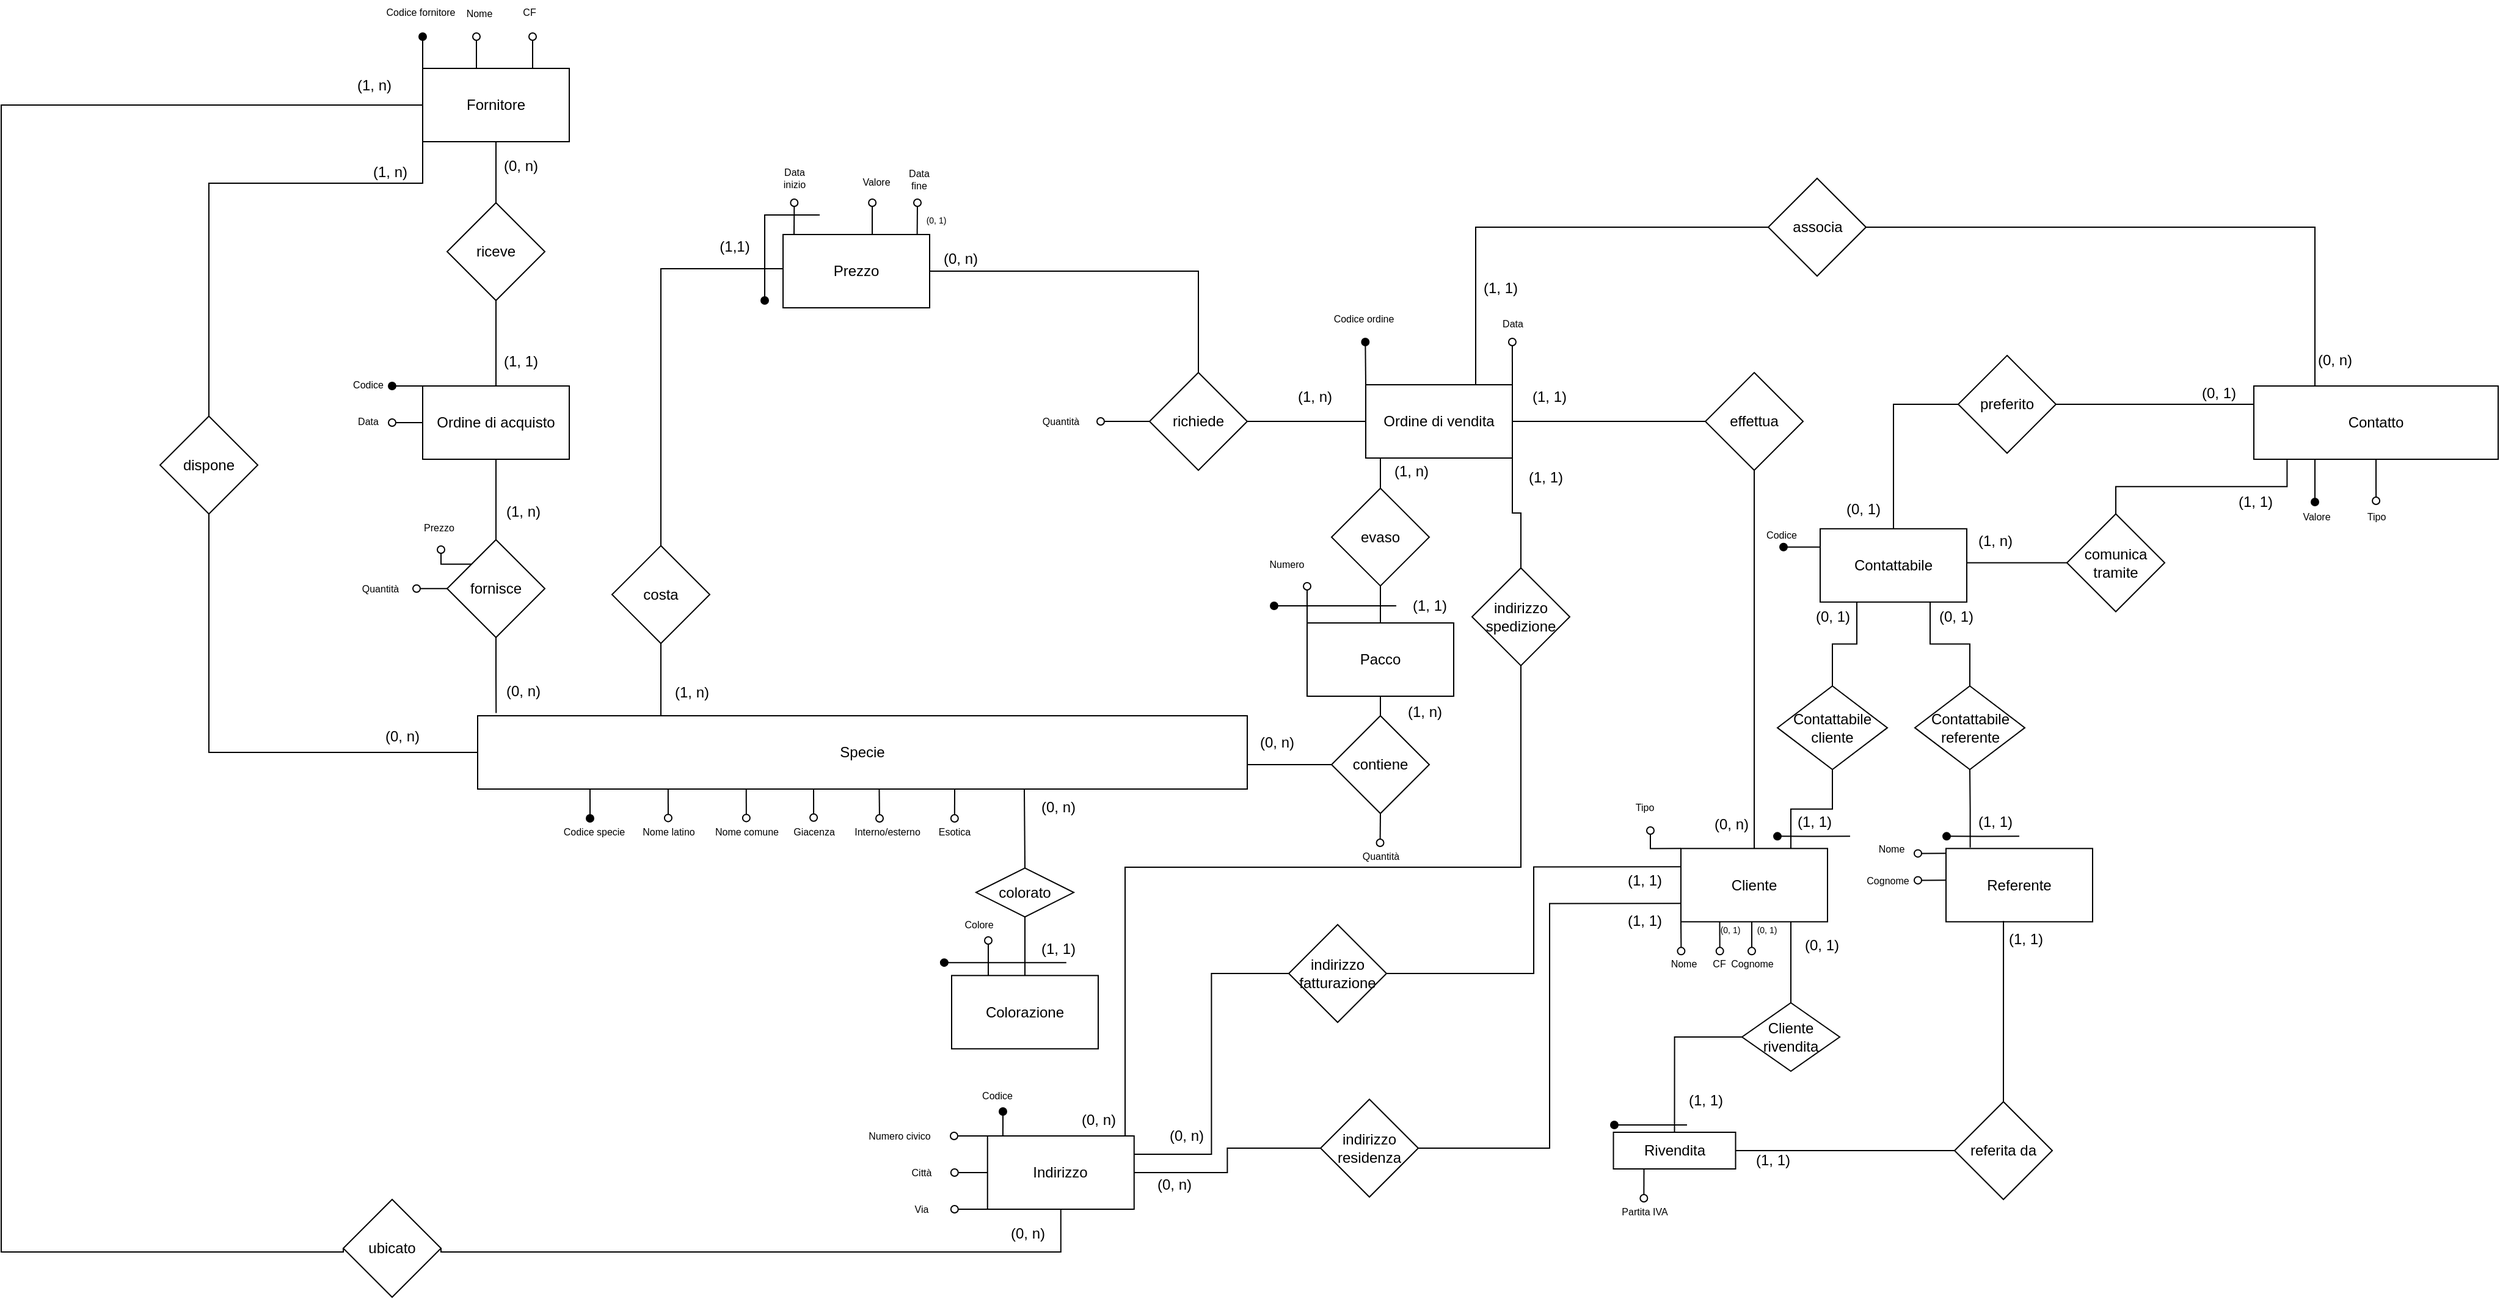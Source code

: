 <mxfile version="19.0.3" type="device"><diagram id="LAhefPWDLS7451gCzzsY" name="Pagina-1"><mxGraphModel dx="1865" dy="641" grid="1" gridSize="10" guides="1" tooltips="1" connect="1" arrows="1" fold="1" page="1" pageScale="1" pageWidth="827" pageHeight="1169" math="0" shadow="0"><root><mxCell id="0"/><mxCell id="1" parent="0"/><mxCell id="q1xazKoyYNm-U234OkCp-181" style="edgeStyle=orthogonalEdgeStyle;rounded=0;orthogonalLoop=1;jettySize=auto;html=1;exitX=0.571;exitY=0.99;exitDx=0;exitDy=0;fontSize=7;endArrow=oval;endFill=0;exitPerimeter=0;" parent="1" edge="1"><mxGeometry relative="1" as="geometry"><mxPoint x="469" y="710" as="targetPoint"/><mxPoint x="468.73" y="685.4" as="sourcePoint"/></mxGeometry></mxCell><mxCell id="q1xazKoyYNm-U234OkCp-183" style="edgeStyle=orthogonalEdgeStyle;rounded=0;orthogonalLoop=1;jettySize=auto;html=1;exitX=0.75;exitY=1;exitDx=0;exitDy=0;fontSize=7;endArrow=oval;endFill=0;" parent="1" edge="1"><mxGeometry relative="1" as="geometry"><mxPoint x="530.417" y="710.0" as="targetPoint"/><mxPoint x="530.5" y="686" as="sourcePoint"/></mxGeometry></mxCell><mxCell id="NOpnsA6SR9fhJBT1McN1-4" style="edgeStyle=orthogonalEdgeStyle;rounded=0;orthogonalLoop=1;jettySize=auto;html=1;exitX=0.75;exitY=1;exitDx=0;exitDy=0;entryX=0.5;entryY=0;entryDx=0;entryDy=0;endArrow=none;endFill=0;" parent="1" target="NOpnsA6SR9fhJBT1McN1-3" edge="1"><mxGeometry relative="1" as="geometry"><mxPoint x="587.5" y="686" as="sourcePoint"/></mxGeometry></mxCell><mxCell id="q1xazKoyYNm-U234OkCp-2" value="Specie" style="rounded=0;whiteSpace=wrap;html=1;gradientColor=none;" parent="1" vertex="1"><mxGeometry x="140" y="626" width="630" height="60" as="geometry"/></mxCell><mxCell id="q1xazKoyYNm-U234OkCp-31" style="edgeStyle=orthogonalEdgeStyle;rounded=0;orthogonalLoop=1;jettySize=auto;html=1;exitX=1;exitY=0;exitDx=0;exitDy=0;fontColor=#000000;endArrow=oval;endFill=0;" parent="1" source="q1xazKoyYNm-U234OkCp-33" edge="1"><mxGeometry relative="1" as="geometry"><mxPoint x="986.974" y="320" as="targetPoint"/></mxGeometry></mxCell><mxCell id="q1xazKoyYNm-U234OkCp-32" style="edgeStyle=orthogonalEdgeStyle;rounded=0;orthogonalLoop=1;jettySize=auto;html=1;exitX=0;exitY=0;exitDx=0;exitDy=0;fontSize=8;endArrow=oval;endFill=1;" parent="1" source="q1xazKoyYNm-U234OkCp-33" edge="1"><mxGeometry relative="1" as="geometry"><mxPoint x="866.667" y="320" as="targetPoint"/></mxGeometry></mxCell><mxCell id="HOwqi13ZU00glc8GqLRB-4" style="edgeStyle=orthogonalEdgeStyle;rounded=0;orthogonalLoop=1;jettySize=auto;html=1;exitX=1;exitY=1;exitDx=0;exitDy=0;entryX=0.5;entryY=0;entryDx=0;entryDy=0;endArrow=none;endFill=0;" parent="1" source="q1xazKoyYNm-U234OkCp-33" target="HOwqi13ZU00glc8GqLRB-3" edge="1"><mxGeometry relative="1" as="geometry"/></mxCell><mxCell id="q1xazKoyYNm-U234OkCp-33" value="Ordine di vendita" style="rounded=0;whiteSpace=wrap;html=1;" parent="1" vertex="1"><mxGeometry x="867" y="355" width="120" height="60" as="geometry"/></mxCell><mxCell id="q1xazKoyYNm-U234OkCp-38" style="edgeStyle=orthogonalEdgeStyle;rounded=0;orthogonalLoop=1;jettySize=auto;html=1;exitX=0;exitY=0;exitDx=0;exitDy=0;fontSize=8;fontColor=#000000;endArrow=oval;endFill=1;" parent="1" source="q1xazKoyYNm-U234OkCp-42" edge="1"><mxGeometry relative="1" as="geometry"><mxPoint x="95" y="70" as="targetPoint"/></mxGeometry></mxCell><mxCell id="q1xazKoyYNm-U234OkCp-39" style="edgeStyle=orthogonalEdgeStyle;rounded=0;orthogonalLoop=1;jettySize=auto;html=1;exitX=0.25;exitY=0;exitDx=0;exitDy=0;fontSize=8;fontColor=#000000;endArrow=oval;endFill=0;" parent="1" edge="1"><mxGeometry relative="1" as="geometry"><mxPoint x="139" y="70" as="targetPoint"/><mxPoint x="139" y="96" as="sourcePoint"/></mxGeometry></mxCell><mxCell id="q1xazKoyYNm-U234OkCp-40" style="edgeStyle=orthogonalEdgeStyle;rounded=0;orthogonalLoop=1;jettySize=auto;html=1;exitX=0.75;exitY=0;exitDx=0;exitDy=0;fontSize=8;fontColor=#000000;endArrow=oval;endFill=0;" parent="1" source="q1xazKoyYNm-U234OkCp-42" edge="1"><mxGeometry relative="1" as="geometry"><mxPoint x="185" y="70" as="targetPoint"/></mxGeometry></mxCell><mxCell id="NOpnsA6SR9fhJBT1McN1-24" style="edgeStyle=orthogonalEdgeStyle;rounded=0;orthogonalLoop=1;jettySize=auto;html=1;exitX=0;exitY=0.5;exitDx=0;exitDy=0;entryX=0;entryY=0.5;entryDx=0;entryDy=0;endArrow=none;endFill=0;" parent="1" source="q1xazKoyYNm-U234OkCp-42" target="NOpnsA6SR9fhJBT1McN1-10" edge="1"><mxGeometry relative="1" as="geometry"><Array as="points"><mxPoint x="-250" y="126"/><mxPoint x="-250" y="1065"/><mxPoint x="30" y="1065"/></Array></mxGeometry></mxCell><mxCell id="q1xazKoyYNm-U234OkCp-42" value="Fornitore" style="rounded=0;whiteSpace=wrap;html=1;" parent="1" vertex="1"><mxGeometry x="95" y="96" width="120" height="60" as="geometry"/></mxCell><mxCell id="q1xazKoyYNm-U234OkCp-43" style="edgeStyle=orthogonalEdgeStyle;rounded=0;orthogonalLoop=1;jettySize=auto;html=1;exitX=0.5;exitY=1;exitDx=0;exitDy=0;entryX=0.024;entryY=-0.038;entryDx=0;entryDy=0;endArrow=none;endFill=0;entryPerimeter=0;" parent="1" source="q1xazKoyYNm-U234OkCp-47" target="q1xazKoyYNm-U234OkCp-2" edge="1"><mxGeometry relative="1" as="geometry"><mxPoint x="330.51" y="626" as="targetPoint"/></mxGeometry></mxCell><mxCell id="q1xazKoyYNm-U234OkCp-44" style="edgeStyle=orthogonalEdgeStyle;rounded=0;orthogonalLoop=1;jettySize=auto;html=1;exitX=0.5;exitY=0;exitDx=0;exitDy=0;entryX=0.5;entryY=1;entryDx=0;entryDy=0;endArrow=none;endFill=0;strokeColor=#000000;" parent="1" source="q1xazKoyYNm-U234OkCp-47" target="q1xazKoyYNm-U234OkCp-88" edge="1"><mxGeometry relative="1" as="geometry"/></mxCell><mxCell id="q1xazKoyYNm-U234OkCp-45" style="edgeStyle=orthogonalEdgeStyle;rounded=0;orthogonalLoop=1;jettySize=auto;html=1;exitX=0;exitY=0.5;exitDx=0;exitDy=0;fontSize=8;fontColor=#000000;endArrow=oval;endFill=0;" parent="1" source="q1xazKoyYNm-U234OkCp-47" edge="1"><mxGeometry relative="1" as="geometry"><mxPoint x="90" y="521.903" as="targetPoint"/></mxGeometry></mxCell><mxCell id="q1xazKoyYNm-U234OkCp-46" style="edgeStyle=orthogonalEdgeStyle;rounded=0;orthogonalLoop=1;jettySize=auto;html=1;exitX=0;exitY=0;exitDx=0;exitDy=0;fontSize=8;endArrow=oval;endFill=0;" parent="1" source="q1xazKoyYNm-U234OkCp-47" edge="1"><mxGeometry relative="1" as="geometry"><mxPoint x="110" y="490" as="targetPoint"/></mxGeometry></mxCell><mxCell id="q1xazKoyYNm-U234OkCp-47" value="fornisce" style="rhombus;whiteSpace=wrap;html=1;rounded=0;" parent="1" vertex="1"><mxGeometry x="115" y="481.88" width="80" height="80" as="geometry"/></mxCell><mxCell id="q1xazKoyYNm-U234OkCp-48" style="edgeStyle=orthogonalEdgeStyle;rounded=0;orthogonalLoop=1;jettySize=auto;html=1;exitX=1;exitY=0.5;exitDx=0;exitDy=0;endArrow=none;endFill=0;" parent="1" source="q1xazKoyYNm-U234OkCp-50" target="q1xazKoyYNm-U234OkCp-33" edge="1"><mxGeometry relative="1" as="geometry"/></mxCell><mxCell id="q1xazKoyYNm-U234OkCp-49" style="edgeStyle=orthogonalEdgeStyle;rounded=0;orthogonalLoop=1;jettySize=auto;html=1;exitX=0;exitY=0.5;exitDx=0;exitDy=0;fontSize=8;fontColor=#000000;endArrow=oval;endFill=0;" parent="1" source="q1xazKoyYNm-U234OkCp-50" edge="1"><mxGeometry relative="1" as="geometry"><mxPoint x="650" y="385" as="targetPoint"/></mxGeometry></mxCell><mxCell id="q1xazKoyYNm-U234OkCp-50" value="richiede" style="rhombus;whiteSpace=wrap;html=1;rounded=0;" parent="1" vertex="1"><mxGeometry x="690" y="345" width="80" height="80" as="geometry"/></mxCell><mxCell id="q1xazKoyYNm-U234OkCp-51" style="edgeStyle=orthogonalEdgeStyle;rounded=0;orthogonalLoop=1;jettySize=auto;html=1;exitX=0;exitY=0.5;exitDx=0;exitDy=0;entryX=1;entryY=0.5;entryDx=0;entryDy=0;endArrow=none;endFill=0;" parent="1" source="in0_OJAI204ku8EVPCR9-22" target="q1xazKoyYNm-U234OkCp-33" edge="1"><mxGeometry relative="1" as="geometry"><Array as="points"><mxPoint x="1050" y="385"/><mxPoint x="1050" y="385"/></Array></mxGeometry></mxCell><mxCell id="q1xazKoyYNm-U234OkCp-59" style="edgeStyle=orthogonalEdgeStyle;rounded=0;orthogonalLoop=1;jettySize=auto;html=1;exitX=1;exitY=0.5;exitDx=0;exitDy=0;entryX=0.5;entryY=0;entryDx=0;entryDy=0;endArrow=none;endFill=0;strokeColor=#000000;" parent="1" source="q1xazKoyYNm-U234OkCp-62" target="q1xazKoyYNm-U234OkCp-50" edge="1"><mxGeometry relative="1" as="geometry"/></mxCell><mxCell id="q1xazKoyYNm-U234OkCp-60" style="edgeStyle=orthogonalEdgeStyle;rounded=0;orthogonalLoop=1;jettySize=auto;html=1;exitX=0.25;exitY=0;exitDx=0;exitDy=0;fontSize=8;fontColor=#000000;endArrow=oval;endFill=0;" parent="1" edge="1"><mxGeometry relative="1" as="geometry"><mxPoint x="463.071" y="206" as="targetPoint"/><mxPoint x="463" y="232" as="sourcePoint"/><Array as="points"><mxPoint x="463" y="216"/><mxPoint x="463" y="216"/></Array></mxGeometry></mxCell><mxCell id="q1xazKoyYNm-U234OkCp-61" style="edgeStyle=orthogonalEdgeStyle;rounded=0;orthogonalLoop=1;jettySize=auto;html=1;exitX=0.75;exitY=0;exitDx=0;exitDy=0;fontSize=8;endArrow=oval;endFill=0;" parent="1" edge="1"><mxGeometry relative="1" as="geometry"><mxPoint x="399.176" y="206" as="targetPoint"/><mxPoint x="399" y="232" as="sourcePoint"/></mxGeometry></mxCell><mxCell id="q1xazKoyYNm-U234OkCp-62" value="Prezzo" style="rounded=0;whiteSpace=wrap;html=1;shadow=0;" parent="1" vertex="1"><mxGeometry x="390" y="232" width="120" height="60" as="geometry"/></mxCell><mxCell id="q1xazKoyYNm-U234OkCp-63" style="edgeStyle=orthogonalEdgeStyle;rounded=0;orthogonalLoop=1;jettySize=auto;html=1;exitX=0;exitY=0.5;exitDx=0;exitDy=0;entryX=0.5;entryY=0;entryDx=0;entryDy=0;endArrow=none;endFill=0;" parent="1" source="q1xazKoyYNm-U234OkCp-62" target="q1xazKoyYNm-U234OkCp-81" edge="1"><mxGeometry relative="1" as="geometry"><mxPoint x="295" y="426.78" as="sourcePoint"/><Array as="points"><mxPoint x="390" y="260"/><mxPoint x="290" y="260"/></Array></mxGeometry></mxCell><mxCell id="q1xazKoyYNm-U234OkCp-65" style="edgeStyle=orthogonalEdgeStyle;rounded=0;orthogonalLoop=1;jettySize=auto;html=1;fontSize=8;endArrow=oval;endFill=0;exitX=0.915;exitY=-0.007;exitDx=0;exitDy=0;exitPerimeter=0;" parent="1" source="q1xazKoyYNm-U234OkCp-62" edge="1"><mxGeometry relative="1" as="geometry"><mxPoint x="500" y="206" as="targetPoint"/><mxPoint x="495" y="296" as="sourcePoint"/></mxGeometry></mxCell><mxCell id="q1xazKoyYNm-U234OkCp-71" value="(1, n)" style="text;html=1;align=center;verticalAlign=middle;resizable=0;points=[];autosize=1;strokeColor=none;fillColor=none;rounded=0;" parent="1" vertex="1"><mxGeometry x="805" y="355" width="40" height="20" as="geometry"/></mxCell><mxCell id="q1xazKoyYNm-U234OkCp-72" value="(0, n)" style="text;html=1;align=center;verticalAlign=middle;resizable=0;points=[];autosize=1;strokeColor=none;fillColor=none;rounded=0;" parent="1" vertex="1"><mxGeometry x="774" y="637.65" width="40" height="20" as="geometry"/></mxCell><mxCell id="q1xazKoyYNm-U234OkCp-73" value="(0, n)" style="text;html=1;align=center;verticalAlign=middle;resizable=0;points=[];autosize=1;strokeColor=none;fillColor=none;rounded=0;" parent="1" vertex="1"><mxGeometry x="515" y="242" width="40" height="20" as="geometry"/></mxCell><mxCell id="q1xazKoyYNm-U234OkCp-76" value="(1, 1)" style="text;html=1;align=center;verticalAlign=middle;resizable=0;points=[];autosize=1;strokeColor=none;fillColor=none;rounded=0;" parent="1" vertex="1"><mxGeometry x="997" y="355" width="40" height="20" as="geometry"/></mxCell><mxCell id="q1xazKoyYNm-U234OkCp-78" value="(0, n)" style="text;html=1;align=center;verticalAlign=middle;resizable=0;points=[];autosize=1;strokeColor=none;fillColor=none;rounded=0;" parent="1" vertex="1"><mxGeometry x="157" y="596" width="40" height="20" as="geometry"/></mxCell><mxCell id="q1xazKoyYNm-U234OkCp-79" value="(1, n)" style="text;html=1;align=center;verticalAlign=middle;resizable=0;points=[];autosize=1;strokeColor=none;fillColor=none;rounded=0;" parent="1" vertex="1"><mxGeometry x="157" y="448.94" width="40" height="20" as="geometry"/></mxCell><mxCell id="q1xazKoyYNm-U234OkCp-80" style="edgeStyle=orthogonalEdgeStyle;rounded=0;orthogonalLoop=1;jettySize=auto;html=1;exitX=0.5;exitY=1;exitDx=0;exitDy=0;endArrow=none;endFill=0;" parent="1" source="q1xazKoyYNm-U234OkCp-81" edge="1"><mxGeometry relative="1" as="geometry"><mxPoint x="290" y="626" as="targetPoint"/><Array as="points"><mxPoint x="290" y="626"/></Array></mxGeometry></mxCell><mxCell id="q1xazKoyYNm-U234OkCp-81" value="costa" style="rhombus;whiteSpace=wrap;html=1;rounded=0;" parent="1" vertex="1"><mxGeometry x="250" y="486.78" width="80" height="80" as="geometry"/></mxCell><mxCell id="q1xazKoyYNm-U234OkCp-82" value="(1, n)" style="text;html=1;align=center;verticalAlign=middle;resizable=0;points=[];autosize=1;strokeColor=none;fillColor=none;rounded=0;" parent="1" vertex="1"><mxGeometry x="295" y="596.78" width="40" height="20" as="geometry"/></mxCell><mxCell id="q1xazKoyYNm-U234OkCp-83" value="(1,1)" style="text;html=1;align=center;verticalAlign=middle;resizable=0;points=[];autosize=1;strokeColor=none;fillColor=none;rounded=0;" parent="1" vertex="1"><mxGeometry x="330" y="232" width="40" height="20" as="geometry"/></mxCell><mxCell id="q1xazKoyYNm-U234OkCp-84" style="edgeStyle=orthogonalEdgeStyle;rounded=0;orthogonalLoop=1;jettySize=auto;html=1;endArrow=oval;endFill=1;startArrow=none;startFill=0;" parent="1" edge="1"><mxGeometry relative="1" as="geometry"><mxPoint x="420" y="216" as="sourcePoint"/><mxPoint x="375" y="286" as="targetPoint"/><Array as="points"><mxPoint x="375" y="282"/><mxPoint x="375" y="282"/></Array></mxGeometry></mxCell><mxCell id="q1xazKoyYNm-U234OkCp-85" style="edgeStyle=orthogonalEdgeStyle;rounded=0;orthogonalLoop=1;jettySize=auto;html=1;exitX=0.5;exitY=0;exitDx=0;exitDy=0;entryX=0.5;entryY=1;entryDx=0;entryDy=0;endArrow=none;endFill=0;strokeColor=#000000;" parent="1" source="q1xazKoyYNm-U234OkCp-88" target="q1xazKoyYNm-U234OkCp-90" edge="1"><mxGeometry relative="1" as="geometry"/></mxCell><mxCell id="q1xazKoyYNm-U234OkCp-86" style="edgeStyle=orthogonalEdgeStyle;rounded=0;orthogonalLoop=1;jettySize=auto;html=1;exitX=0;exitY=0.5;exitDx=0;exitDy=0;fontSize=8;fontColor=#000000;endArrow=oval;endFill=0;" parent="1" source="q1xazKoyYNm-U234OkCp-88" edge="1"><mxGeometry relative="1" as="geometry"><mxPoint x="70" y="386.154" as="targetPoint"/></mxGeometry></mxCell><mxCell id="q1xazKoyYNm-U234OkCp-87" style="edgeStyle=orthogonalEdgeStyle;rounded=0;orthogonalLoop=1;jettySize=auto;html=1;exitX=0;exitY=0;exitDx=0;exitDy=0;fontSize=8;endArrow=oval;endFill=1;" parent="1" source="q1xazKoyYNm-U234OkCp-88" edge="1"><mxGeometry relative="1" as="geometry"><mxPoint x="70" y="355.857" as="targetPoint"/></mxGeometry></mxCell><mxCell id="q1xazKoyYNm-U234OkCp-88" value="Ordine di acquisto" style="rounded=0;whiteSpace=wrap;html=1;" parent="1" vertex="1"><mxGeometry x="95" y="356" width="120" height="60" as="geometry"/></mxCell><mxCell id="q1xazKoyYNm-U234OkCp-89" style="edgeStyle=orthogonalEdgeStyle;rounded=0;orthogonalLoop=1;jettySize=auto;html=1;exitX=0.5;exitY=0;exitDx=0;exitDy=0;entryX=0.5;entryY=1;entryDx=0;entryDy=0;endArrow=none;endFill=0;strokeColor=#000000;" parent="1" source="q1xazKoyYNm-U234OkCp-90" target="q1xazKoyYNm-U234OkCp-42" edge="1"><mxGeometry relative="1" as="geometry"/></mxCell><mxCell id="q1xazKoyYNm-U234OkCp-90" value="riceve" style="rhombus;whiteSpace=wrap;html=1;rounded=0;" parent="1" vertex="1"><mxGeometry x="115" y="206" width="80" height="80" as="geometry"/></mxCell><mxCell id="q1xazKoyYNm-U234OkCp-91" style="edgeStyle=orthogonalEdgeStyle;rounded=0;orthogonalLoop=1;jettySize=auto;html=1;exitX=0.5;exitY=1;exitDx=0;exitDy=0;entryX=0.5;entryY=0;entryDx=0;entryDy=0;endArrow=none;endFill=0;strokeColor=#000000;" parent="1" target="q1xazKoyYNm-U234OkCp-99" edge="1"><mxGeometry relative="1" as="geometry"><mxPoint x="879" y="596" as="sourcePoint"/></mxGeometry></mxCell><mxCell id="q1xazKoyYNm-U234OkCp-92" style="edgeStyle=orthogonalEdgeStyle;rounded=0;orthogonalLoop=1;jettySize=auto;html=1;exitX=0;exitY=0;exitDx=0;exitDy=0;fontSize=8;endArrow=oval;endFill=0;" parent="1" source="q1xazKoyYNm-U234OkCp-93" edge="1"><mxGeometry relative="1" as="geometry"><mxPoint x="819" y="520" as="targetPoint"/></mxGeometry></mxCell><mxCell id="q1xazKoyYNm-U234OkCp-93" value="Pacco" style="rounded=0;whiteSpace=wrap;html=1;shadow=0;" parent="1" vertex="1"><mxGeometry x="819" y="550" width="120" height="60" as="geometry"/></mxCell><mxCell id="q1xazKoyYNm-U234OkCp-94" style="edgeStyle=orthogonalEdgeStyle;rounded=0;orthogonalLoop=1;jettySize=auto;html=1;exitX=0.5;exitY=0;exitDx=0;exitDy=0;entryX=0.5;entryY=1;entryDx=0;entryDy=0;endArrow=none;endFill=0;strokeColor=#000000;" parent="1" source="q1xazKoyYNm-U234OkCp-96" edge="1"><mxGeometry relative="1" as="geometry"><mxPoint x="879" y="415" as="targetPoint"/></mxGeometry></mxCell><mxCell id="q1xazKoyYNm-U234OkCp-95" style="edgeStyle=orthogonalEdgeStyle;rounded=0;orthogonalLoop=1;jettySize=auto;html=1;exitX=0.5;exitY=1;exitDx=0;exitDy=0;entryX=0.5;entryY=0;entryDx=0;entryDy=0;endArrow=none;endFill=0;strokeColor=#000000;" parent="1" source="q1xazKoyYNm-U234OkCp-96" target="q1xazKoyYNm-U234OkCp-93" edge="1"><mxGeometry relative="1" as="geometry"/></mxCell><mxCell id="q1xazKoyYNm-U234OkCp-96" value="evaso" style="rhombus;whiteSpace=wrap;html=1;rounded=0;" parent="1" vertex="1"><mxGeometry x="839" y="439.72" width="80" height="80" as="geometry"/></mxCell><mxCell id="q1xazKoyYNm-U234OkCp-97" style="edgeStyle=orthogonalEdgeStyle;rounded=0;orthogonalLoop=1;jettySize=auto;html=1;exitX=0;exitY=0.5;exitDx=0;exitDy=0;endArrow=none;endFill=0;strokeColor=#000000;" parent="1" source="q1xazKoyYNm-U234OkCp-99" edge="1"><mxGeometry relative="1" as="geometry"><mxPoint x="770" y="666" as="targetPoint"/><Array as="points"><mxPoint x="770" y="666"/></Array></mxGeometry></mxCell><mxCell id="q1xazKoyYNm-U234OkCp-98" style="edgeStyle=orthogonalEdgeStyle;rounded=0;orthogonalLoop=1;jettySize=auto;html=1;exitX=0.5;exitY=1;exitDx=0;exitDy=0;fontSize=8;startArrow=none;startFill=0;endArrow=oval;endFill=0;" parent="1" source="q1xazKoyYNm-U234OkCp-99" edge="1"><mxGeometry relative="1" as="geometry"><mxPoint x="878.758" y="730" as="targetPoint"/></mxGeometry></mxCell><mxCell id="q1xazKoyYNm-U234OkCp-99" value="contiene" style="rhombus;whiteSpace=wrap;html=1;rounded=0;" parent="1" vertex="1"><mxGeometry x="839" y="626" width="80" height="80" as="geometry"/></mxCell><mxCell id="q1xazKoyYNm-U234OkCp-100" style="edgeStyle=orthogonalEdgeStyle;rounded=0;orthogonalLoop=1;jettySize=auto;html=1;endArrow=none;endFill=0;startArrow=oval;startFill=1;" parent="1" edge="1"><mxGeometry relative="1" as="geometry"><mxPoint x="792" y="536" as="sourcePoint"/><mxPoint x="892" y="536.02" as="targetPoint"/><Array as="points"><mxPoint x="892" y="536.02"/></Array></mxGeometry></mxCell><mxCell id="q1xazKoyYNm-U234OkCp-101" value="(0, n)" style="text;html=1;align=center;verticalAlign=middle;resizable=0;points=[];autosize=1;strokeColor=none;fillColor=none;rounded=0;" parent="1" vertex="1"><mxGeometry x="155" y="166" width="40" height="20" as="geometry"/></mxCell><mxCell id="q1xazKoyYNm-U234OkCp-102" value="(1, 1)" style="text;html=1;align=center;verticalAlign=middle;resizable=0;points=[];autosize=1;strokeColor=none;fillColor=none;rounded=0;" parent="1" vertex="1"><mxGeometry x="155" y="326" width="40" height="20" as="geometry"/></mxCell><mxCell id="q1xazKoyYNm-U234OkCp-107" value="Nome latino" style="text;html=1;align=center;verticalAlign=middle;resizable=0;points=[];autosize=1;strokeColor=none;fillColor=none;fontSize=8;rounded=0;" parent="1" vertex="1"><mxGeometry x="266" y="711" width="60" height="20" as="geometry"/></mxCell><mxCell id="q1xazKoyYNm-U234OkCp-108" value="Nome comune" style="text;html=1;align=center;verticalAlign=middle;resizable=0;points=[];autosize=1;strokeColor=none;fillColor=none;fontSize=8;rounded=0;" parent="1" vertex="1"><mxGeometry x="325" y="711" width="70" height="20" as="geometry"/></mxCell><mxCell id="q1xazKoyYNm-U234OkCp-109" value="Codice specie" style="text;html=1;align=center;verticalAlign=middle;resizable=0;points=[];autosize=1;strokeColor=none;fillColor=none;fontSize=8;rounded=0;" parent="1" vertex="1"><mxGeometry x="200" y="711" width="70" height="20" as="geometry"/></mxCell><mxCell id="q1xazKoyYNm-U234OkCp-136" style="edgeStyle=orthogonalEdgeStyle;rounded=0;orthogonalLoop=1;jettySize=auto;html=1;exitX=0.146;exitY=1.005;exitDx=0;exitDy=0;endArrow=oval;endFill=1;strokeColor=#000000;exitPerimeter=0;" parent="1" source="q1xazKoyYNm-U234OkCp-2" edge="1"><mxGeometry relative="1" as="geometry"><mxPoint x="232" y="710" as="targetPoint"/><mxPoint x="231.92" y="694.46" as="sourcePoint"/></mxGeometry></mxCell><mxCell id="q1xazKoyYNm-U234OkCp-137" style="edgeStyle=orthogonalEdgeStyle;rounded=0;orthogonalLoop=1;jettySize=auto;html=1;endArrow=oval;endFill=0;strokeColor=#000000;exitX=0.349;exitY=1.006;exitDx=0;exitDy=0;exitPerimeter=0;" parent="1" source="q1xazKoyYNm-U234OkCp-2" edge="1"><mxGeometry relative="1" as="geometry"><mxPoint x="359.92" y="709.7" as="targetPoint"/><mxPoint x="360" y="690" as="sourcePoint"/></mxGeometry></mxCell><mxCell id="q1xazKoyYNm-U234OkCp-138" style="edgeStyle=orthogonalEdgeStyle;rounded=0;orthogonalLoop=1;jettySize=auto;html=1;endArrow=oval;endFill=0;strokeColor=#000000;exitX=0.238;exitY=1.003;exitDx=0;exitDy=0;exitPerimeter=0;" parent="1" edge="1"><mxGeometry relative="1" as="geometry"><mxPoint x="295.97" y="709.7" as="targetPoint"/><mxPoint x="295.94" y="686.18" as="sourcePoint"/></mxGeometry></mxCell><mxCell id="q1xazKoyYNm-U234OkCp-140" value="Data" style="text;html=1;align=center;verticalAlign=middle;resizable=0;points=[];autosize=1;strokeColor=none;fillColor=none;fontColor=#000000;fontSize=8;rounded=0;" parent="1" vertex="1"><mxGeometry x="972" y="295" width="30" height="20" as="geometry"/></mxCell><mxCell id="q1xazKoyYNm-U234OkCp-141" value="Quantità" style="text;html=1;align=center;verticalAlign=middle;resizable=0;points=[];autosize=1;strokeColor=none;fillColor=none;fontSize=8;fontColor=#000000;rounded=0;" parent="1" vertex="1"><mxGeometry x="592" y="375" width="50" height="20" as="geometry"/></mxCell><mxCell id="q1xazKoyYNm-U234OkCp-142" value="Codice fornitore" style="text;html=1;align=center;verticalAlign=middle;resizable=0;points=[];autosize=1;strokeColor=none;fillColor=none;fontSize=8;fontColor=#000000;rounded=0;" parent="1" vertex="1"><mxGeometry x="58" y="40" width="70" height="20" as="geometry"/></mxCell><mxCell id="q1xazKoyYNm-U234OkCp-144" value="Nome" style="text;html=1;align=center;verticalAlign=middle;resizable=0;points=[];autosize=1;strokeColor=none;fillColor=none;fontSize=8;fontColor=#000000;rounded=0;" parent="1" vertex="1"><mxGeometry x="121" y="41" width="40" height="20" as="geometry"/></mxCell><mxCell id="q1xazKoyYNm-U234OkCp-145" value="CF" style="text;html=1;align=center;verticalAlign=middle;resizable=0;points=[];autosize=1;strokeColor=none;fillColor=none;fontSize=8;fontColor=#000000;rounded=0;" parent="1" vertex="1"><mxGeometry x="167" y="40" width="30" height="20" as="geometry"/></mxCell><mxCell id="q1xazKoyYNm-U234OkCp-146" value="Valore" style="text;html=1;align=center;verticalAlign=middle;resizable=0;points=[];autosize=1;strokeColor=none;fillColor=none;fontSize=8;fontColor=#000000;rounded=0;" parent="1" vertex="1"><mxGeometry x="446" y="179" width="40" height="20" as="geometry"/></mxCell><mxCell id="q1xazKoyYNm-U234OkCp-149" style="edgeStyle=orthogonalEdgeStyle;rounded=0;orthogonalLoop=1;jettySize=auto;html=1;endArrow=oval;endFill=0;strokeColor=#000000;exitX=0.349;exitY=1.006;exitDx=0;exitDy=0;exitPerimeter=0;" parent="1" edge="1"><mxGeometry relative="1" as="geometry"><mxPoint x="415.05" y="709.34" as="targetPoint"/><mxPoint x="415" y="686.0" as="sourcePoint"/></mxGeometry></mxCell><mxCell id="q1xazKoyYNm-U234OkCp-150" value="Giacenza" style="text;html=1;align=center;verticalAlign=middle;resizable=0;points=[];autosize=1;strokeColor=none;fillColor=none;fontSize=8;fontColor=#000000;rounded=0;" parent="1" vertex="1"><mxGeometry x="390" y="711" width="50" height="20" as="geometry"/></mxCell><mxCell id="q1xazKoyYNm-U234OkCp-151" value="Quantità" style="text;html=1;align=center;verticalAlign=middle;resizable=0;points=[];autosize=1;strokeColor=none;fillColor=none;fontSize=8;fontColor=#000000;rounded=0;" parent="1" vertex="1"><mxGeometry x="35" y="511.88" width="50" height="20" as="geometry"/></mxCell><mxCell id="q1xazKoyYNm-U234OkCp-152" value="Data" style="text;html=1;align=center;verticalAlign=middle;resizable=0;points=[];autosize=1;strokeColor=none;fillColor=none;fontSize=8;fontColor=#000000;rounded=0;" parent="1" vertex="1"><mxGeometry x="35" y="375" width="30" height="20" as="geometry"/></mxCell><mxCell id="q1xazKoyYNm-U234OkCp-154" value="Codice ordine" style="text;html=1;align=center;verticalAlign=middle;resizable=0;points=[];autosize=1;strokeColor=none;fillColor=none;fontSize=8;rounded=0;" parent="1" vertex="1"><mxGeometry x="830" y="291" width="70" height="20" as="geometry"/></mxCell><mxCell id="q1xazKoyYNm-U234OkCp-155" value="Codice" style="text;html=1;align=center;verticalAlign=middle;resizable=0;points=[];autosize=1;strokeColor=none;fillColor=none;fontSize=8;rounded=0;" parent="1" vertex="1"><mxGeometry x="30" y="345" width="40" height="20" as="geometry"/></mxCell><mxCell id="q1xazKoyYNm-U234OkCp-157" value="Numero" style="text;html=1;align=center;verticalAlign=middle;resizable=0;points=[];autosize=1;strokeColor=none;fillColor=none;fontSize=8;rounded=0;" parent="1" vertex="1"><mxGeometry x="782" y="491.88" width="40" height="20" as="geometry"/></mxCell><mxCell id="q1xazKoyYNm-U234OkCp-158" value="Data&lt;br&gt;fine" style="text;html=1;align=center;verticalAlign=middle;resizable=0;points=[];autosize=1;strokeColor=none;fillColor=none;fontSize=8;rounded=0;" parent="1" vertex="1"><mxGeometry x="486" y="172" width="30" height="30" as="geometry"/></mxCell><mxCell id="q1xazKoyYNm-U234OkCp-159" value="Data&lt;br&gt;inizio" style="text;html=1;align=center;verticalAlign=middle;resizable=0;points=[];autosize=1;strokeColor=none;fillColor=none;fontSize=8;rounded=0;" parent="1" vertex="1"><mxGeometry x="384" y="171" width="30" height="30" as="geometry"/></mxCell><mxCell id="q1xazKoyYNm-U234OkCp-169" value="Quantità" style="text;html=1;align=center;verticalAlign=middle;resizable=0;points=[];autosize=1;strokeColor=none;fillColor=none;fontSize=8;rounded=0;" parent="1" vertex="1"><mxGeometry x="854" y="731" width="50" height="20" as="geometry"/></mxCell><mxCell id="q1xazKoyYNm-U234OkCp-170" value="(1, n)" style="text;html=1;align=center;verticalAlign=middle;resizable=0;points=[];autosize=1;strokeColor=none;fillColor=none;rounded=0;" parent="1" vertex="1"><mxGeometry x="895" y="612.65" width="40" height="20" as="geometry"/></mxCell><mxCell id="q1xazKoyYNm-U234OkCp-171" value="(1, 1)" style="text;html=1;align=center;verticalAlign=middle;resizable=0;points=[];autosize=1;strokeColor=none;fillColor=none;rounded=0;" parent="1" vertex="1"><mxGeometry x="899" y="526" width="40" height="20" as="geometry"/></mxCell><mxCell id="q1xazKoyYNm-U234OkCp-172" value="(1, n)" style="text;html=1;align=center;verticalAlign=middle;resizable=0;points=[];autosize=1;strokeColor=none;fillColor=none;rounded=0;" parent="1" vertex="1"><mxGeometry x="884" y="416" width="40" height="20" as="geometry"/></mxCell><mxCell id="q1xazKoyYNm-U234OkCp-178" value="Prezzo" style="text;html=1;align=center;verticalAlign=middle;resizable=0;points=[];autosize=1;strokeColor=none;fillColor=none;fontSize=8;" parent="1" vertex="1"><mxGeometry x="88" y="461.88" width="40" height="20" as="geometry"/></mxCell><mxCell id="q1xazKoyYNm-U234OkCp-180" value="(0, 1)" style="text;html=1;align=center;verticalAlign=middle;resizable=0;points=[];autosize=1;strokeColor=none;fillColor=none;rounded=0;fontSize=7;" parent="1" vertex="1"><mxGeometry x="500" y="216" width="30" height="10" as="geometry"/></mxCell><mxCell id="q1xazKoyYNm-U234OkCp-182" value="Interno/esterno" style="text;html=1;align=center;verticalAlign=middle;resizable=0;points=[];autosize=1;strokeColor=none;fillColor=none;fontSize=8;fontColor=#000000;rounded=0;" parent="1" vertex="1"><mxGeometry x="440" y="711" width="70" height="20" as="geometry"/></mxCell><mxCell id="q1xazKoyYNm-U234OkCp-184" value="Esotica" style="text;html=1;align=center;verticalAlign=middle;resizable=0;points=[];autosize=1;strokeColor=none;fillColor=none;fontSize=8;fontColor=#000000;rounded=0;" parent="1" vertex="1"><mxGeometry x="510" y="711" width="40" height="20" as="geometry"/></mxCell><mxCell id="in0_OJAI204ku8EVPCR9-1" style="edgeStyle=orthogonalEdgeStyle;rounded=0;orthogonalLoop=1;jettySize=auto;html=1;exitX=0.5;exitY=0;exitDx=0;exitDy=0;entryX=0.5;entryY=1;entryDx=0;entryDy=0;endArrow=none;endFill=0;" parent="1" source="in0_OJAI204ku8EVPCR9-7" target="in0_OJAI204ku8EVPCR9-22" edge="1"><mxGeometry relative="1" as="geometry"/></mxCell><mxCell id="in0_OJAI204ku8EVPCR9-2" style="edgeStyle=orthogonalEdgeStyle;rounded=0;orthogonalLoop=1;jettySize=auto;html=1;entryX=0;entryY=0.5;entryDx=0;entryDy=0;endArrow=none;endFill=0;exitX=0.5;exitY=0;exitDx=0;exitDy=0;" parent="1" source="in0_OJAI204ku8EVPCR9-60" target="in0_OJAI204ku8EVPCR9-26" edge="1"><mxGeometry relative="1" as="geometry"><mxPoint x="1249" y="431.02" as="sourcePoint"/><Array as="points"><mxPoint x="1299" y="371.02"/></Array></mxGeometry></mxCell><mxCell id="in0_OJAI204ku8EVPCR9-5" style="edgeStyle=orthogonalEdgeStyle;rounded=0;orthogonalLoop=1;jettySize=auto;html=1;exitX=0;exitY=1;exitDx=0;exitDy=0;endArrow=oval;endFill=0;strokeColor=#000000;" parent="1" source="in0_OJAI204ku8EVPCR9-7" edge="1"><mxGeometry relative="1" as="geometry"><mxPoint x="1125.2" y="818.67" as="targetPoint"/></mxGeometry></mxCell><mxCell id="in0_OJAI204ku8EVPCR9-79" style="edgeStyle=orthogonalEdgeStyle;rounded=0;orthogonalLoop=1;jettySize=auto;html=1;exitX=0.75;exitY=0;exitDx=0;exitDy=0;entryX=0.5;entryY=1;entryDx=0;entryDy=0;fontSize=7;endArrow=none;endFill=0;" parent="1" source="in0_OJAI204ku8EVPCR9-7" target="in0_OJAI204ku8EVPCR9-77" edge="1"><mxGeometry relative="1" as="geometry"/></mxCell><mxCell id="D8KGpnxIN7vyYAsVerqh-5" style="edgeStyle=orthogonalEdgeStyle;rounded=0;orthogonalLoop=1;jettySize=auto;html=1;exitX=0;exitY=0;exitDx=0;exitDy=0;endArrow=oval;endFill=0;" parent="1" source="in0_OJAI204ku8EVPCR9-7" edge="1"><mxGeometry relative="1" as="geometry"><mxPoint x="1100" y="720" as="targetPoint"/><Array as="points"><mxPoint x="1100" y="735"/></Array></mxGeometry></mxCell><mxCell id="in0_OJAI204ku8EVPCR9-7" value="Cliente" style="rounded=0;whiteSpace=wrap;html=1;" parent="1" vertex="1"><mxGeometry x="1125" y="734.67" width="120" height="60" as="geometry"/></mxCell><mxCell id="in0_OJAI204ku8EVPCR9-12" style="edgeStyle=orthogonalEdgeStyle;rounded=0;orthogonalLoop=1;jettySize=auto;html=1;exitX=1;exitY=0.5;exitDx=0;exitDy=0;entryX=0;entryY=0.5;entryDx=0;entryDy=0;endArrow=none;endFill=0;strokeColor=#000000;" parent="1" source="in0_OJAI204ku8EVPCR9-14" target="in0_OJAI204ku8EVPCR9-49" edge="1"><mxGeometry relative="1" as="geometry"><Array as="points"/></mxGeometry></mxCell><mxCell id="in0_OJAI204ku8EVPCR9-13" style="edgeStyle=orthogonalEdgeStyle;rounded=0;orthogonalLoop=1;jettySize=auto;html=1;exitX=0.25;exitY=1;exitDx=0;exitDy=0;endArrow=oval;endFill=0;strokeColor=#000000;" parent="1" source="in0_OJAI204ku8EVPCR9-14" edge="1"><mxGeometry relative="1" as="geometry"><mxPoint x="1094.673" y="1021.0" as="targetPoint"/></mxGeometry></mxCell><mxCell id="in0_OJAI204ku8EVPCR9-70" style="edgeStyle=orthogonalEdgeStyle;rounded=0;orthogonalLoop=1;jettySize=auto;html=1;exitX=0.5;exitY=0;exitDx=0;exitDy=0;entryX=0;entryY=0.5;entryDx=0;entryDy=0;endArrow=none;endFill=0;" parent="1" source="in0_OJAI204ku8EVPCR9-14" target="in0_OJAI204ku8EVPCR9-69" edge="1"><mxGeometry relative="1" as="geometry"/></mxCell><mxCell id="in0_OJAI204ku8EVPCR9-14" value="Rivendita" style="rounded=0;whiteSpace=wrap;html=1;" parent="1" vertex="1"><mxGeometry x="1069.75" y="967.0" width="100" height="30" as="geometry"/></mxCell><mxCell id="in0_OJAI204ku8EVPCR9-15" style="edgeStyle=orthogonalEdgeStyle;rounded=0;orthogonalLoop=1;jettySize=auto;html=1;exitX=0.25;exitY=1;exitDx=0;exitDy=0;endArrow=oval;endFill=0;strokeColor=#000000;" parent="1" edge="1"><mxGeometry relative="1" as="geometry"><mxPoint x="1156.846" y="818.67" as="targetPoint"/><mxPoint x="1156.75" y="794.67" as="sourcePoint"/></mxGeometry></mxCell><mxCell id="in0_OJAI204ku8EVPCR9-16" style="edgeStyle=orthogonalEdgeStyle;rounded=0;orthogonalLoop=1;jettySize=auto;html=1;exitX=0.5;exitY=1;exitDx=0;exitDy=0;endArrow=oval;endFill=0;strokeColor=#000000;" parent="1" edge="1"><mxGeometry relative="1" as="geometry"><mxPoint x="1182.994" y="818.67" as="targetPoint"/><mxPoint x="1183" y="794.67" as="sourcePoint"/></mxGeometry></mxCell><mxCell id="in0_OJAI204ku8EVPCR9-18" style="edgeStyle=orthogonalEdgeStyle;rounded=0;orthogonalLoop=1;jettySize=auto;html=1;exitX=0.136;exitY=1.011;exitDx=0;exitDy=0;endArrow=none;endFill=0;entryX=0.5;entryY=0;entryDx=0;entryDy=0;exitPerimeter=0;" parent="1" source="in0_OJAI204ku8EVPCR9-21" target="in0_OJAI204ku8EVPCR9-24" edge="1"><mxGeometry relative="1" as="geometry"><mxPoint x="1579" y="487.8" as="targetPoint"/></mxGeometry></mxCell><mxCell id="in0_OJAI204ku8EVPCR9-20" style="edgeStyle=orthogonalEdgeStyle;rounded=0;orthogonalLoop=1;jettySize=auto;html=1;exitX=0.25;exitY=1;exitDx=0;exitDy=0;endArrow=oval;endFill=1;" parent="1" source="in0_OJAI204ku8EVPCR9-21" edge="1"><mxGeometry relative="1" as="geometry"><mxPoint x="1644" y="451.02" as="targetPoint"/></mxGeometry></mxCell><mxCell id="in0_OJAI204ku8EVPCR9-90" style="edgeStyle=orthogonalEdgeStyle;rounded=0;orthogonalLoop=1;jettySize=auto;html=1;exitX=0.5;exitY=1;exitDx=0;exitDy=0;fontSize=7;endArrow=oval;endFill=0;" parent="1" source="in0_OJAI204ku8EVPCR9-21" edge="1"><mxGeometry relative="1" as="geometry"><mxPoint x="1694.03" y="450.0" as="targetPoint"/></mxGeometry></mxCell><mxCell id="D8KGpnxIN7vyYAsVerqh-2" style="edgeStyle=orthogonalEdgeStyle;rounded=0;orthogonalLoop=1;jettySize=auto;html=1;exitX=0.25;exitY=0;exitDx=0;exitDy=0;entryX=1;entryY=0.5;entryDx=0;entryDy=0;endArrow=none;endFill=0;" parent="1" source="in0_OJAI204ku8EVPCR9-21" target="D8KGpnxIN7vyYAsVerqh-1" edge="1"><mxGeometry relative="1" as="geometry"/></mxCell><mxCell id="in0_OJAI204ku8EVPCR9-21" value="Contatto" style="rounded=0;whiteSpace=wrap;html=1;" parent="1" vertex="1"><mxGeometry x="1594" y="356.02" width="200" height="60" as="geometry"/></mxCell><mxCell id="in0_OJAI204ku8EVPCR9-22" value="effettua" style="rhombus;whiteSpace=wrap;html=1;rounded=0;" parent="1" vertex="1"><mxGeometry x="1145" y="345.02" width="80" height="80" as="geometry"/></mxCell><mxCell id="in0_OJAI204ku8EVPCR9-23" style="edgeStyle=orthogonalEdgeStyle;rounded=0;orthogonalLoop=1;jettySize=auto;html=1;exitX=0;exitY=0.5;exitDx=0;exitDy=0;entryX=1;entryY=0.5;entryDx=0;entryDy=0;fillColor=#000000;endArrow=none;endFill=0;" parent="1" source="in0_OJAI204ku8EVPCR9-24" target="in0_OJAI204ku8EVPCR9-60" edge="1"><mxGeometry relative="1" as="geometry"><Array as="points"><mxPoint x="1339" y="501.02"/></Array></mxGeometry></mxCell><mxCell id="in0_OJAI204ku8EVPCR9-24" value="comunica tramite" style="rhombus;whiteSpace=wrap;html=1;rounded=0;" parent="1" vertex="1"><mxGeometry x="1441" y="460.74" width="80" height="80" as="geometry"/></mxCell><mxCell id="in0_OJAI204ku8EVPCR9-25" style="edgeStyle=orthogonalEdgeStyle;rounded=0;orthogonalLoop=1;jettySize=auto;html=1;exitX=1;exitY=0.5;exitDx=0;exitDy=0;entryX=0;entryY=0.5;entryDx=0;entryDy=0;endArrow=none;endFill=0;" parent="1" source="in0_OJAI204ku8EVPCR9-26" target="in0_OJAI204ku8EVPCR9-21" edge="1"><mxGeometry relative="1" as="geometry"><Array as="points"><mxPoint x="1432" y="371.02"/><mxPoint x="1594" y="371.02"/></Array></mxGeometry></mxCell><mxCell id="in0_OJAI204ku8EVPCR9-26" value="preferito" style="rhombus;whiteSpace=wrap;html=1;rounded=0;" parent="1" vertex="1"><mxGeometry x="1352" y="331.02" width="80" height="80" as="geometry"/></mxCell><mxCell id="in0_OJAI204ku8EVPCR9-27" value="(0, 1)" style="text;html=1;align=center;verticalAlign=middle;resizable=0;points=[];autosize=1;strokeColor=none;fillColor=none;rounded=0;" parent="1" vertex="1"><mxGeometry x="1254" y="447.02" width="40" height="20" as="geometry"/></mxCell><mxCell id="in0_OJAI204ku8EVPCR9-28" value="(0, 1)" style="text;html=1;align=center;verticalAlign=middle;resizable=0;points=[];autosize=1;strokeColor=none;fillColor=none;rounded=0;" parent="1" vertex="1"><mxGeometry x="1545" y="352.02" width="40" height="20" as="geometry"/></mxCell><mxCell id="in0_OJAI204ku8EVPCR9-29" value="(1, 1)" style="text;html=1;align=center;verticalAlign=middle;resizable=0;points=[];autosize=1;strokeColor=none;fillColor=none;rounded=0;" parent="1" vertex="1"><mxGeometry x="1575" y="440.74" width="40" height="20" as="geometry"/></mxCell><mxCell id="in0_OJAI204ku8EVPCR9-30" value="(1, n)" style="text;html=1;align=center;verticalAlign=middle;resizable=0;points=[];autosize=1;strokeColor=none;fillColor=none;rounded=0;" parent="1" vertex="1"><mxGeometry x="1362" y="472.9" width="40" height="20" as="geometry"/></mxCell><mxCell id="in0_OJAI204ku8EVPCR9-32" value="(0, n)" style="text;html=1;align=center;verticalAlign=middle;resizable=0;points=[];autosize=1;strokeColor=none;fillColor=none;rounded=0;" parent="1" vertex="1"><mxGeometry x="1146" y="704.67" width="40" height="20" as="geometry"/></mxCell><mxCell id="in0_OJAI204ku8EVPCR9-42" value="CF" style="text;html=1;align=center;verticalAlign=middle;resizable=0;points=[];autosize=1;strokeColor=none;fillColor=none;fontSize=8;rounded=0;" parent="1" vertex="1"><mxGeometry x="1140.5" y="819.37" width="30" height="20" as="geometry"/></mxCell><mxCell id="in0_OJAI204ku8EVPCR9-44" style="edgeStyle=orthogonalEdgeStyle;rounded=0;orthogonalLoop=1;jettySize=auto;html=1;exitX=0;exitY=0;exitDx=0;exitDy=0;fontSize=8;fontColor=#000000;endArrow=oval;endFill=0;" parent="1" edge="1"><mxGeometry relative="1" as="geometry"><mxPoint x="1319" y="739.02" as="targetPoint"/><mxPoint x="1342" y="738.67" as="sourcePoint"/></mxGeometry></mxCell><mxCell id="in0_OJAI204ku8EVPCR9-45" style="edgeStyle=orthogonalEdgeStyle;rounded=0;orthogonalLoop=1;jettySize=auto;html=1;exitX=0;exitY=0.5;exitDx=0;exitDy=0;fontSize=8;fontColor=#000000;endArrow=oval;endFill=0;" parent="1" edge="1"><mxGeometry relative="1" as="geometry"><mxPoint x="1319" y="761.02" as="targetPoint"/><mxPoint x="1342" y="760.67" as="sourcePoint"/></mxGeometry></mxCell><mxCell id="in0_OJAI204ku8EVPCR9-81" style="edgeStyle=orthogonalEdgeStyle;rounded=0;orthogonalLoop=1;jettySize=auto;html=1;exitX=0.165;exitY=-0.013;exitDx=0;exitDy=0;entryX=0.5;entryY=1;entryDx=0;entryDy=0;fontSize=7;endArrow=none;endFill=0;exitPerimeter=0;" parent="1" source="in0_OJAI204ku8EVPCR9-47" target="in0_OJAI204ku8EVPCR9-78" edge="1"><mxGeometry relative="1" as="geometry"/></mxCell><mxCell id="in0_OJAI204ku8EVPCR9-47" value="Referente" style="rounded=0;whiteSpace=wrap;html=1;" parent="1" vertex="1"><mxGeometry x="1342" y="734.67" width="120" height="60" as="geometry"/></mxCell><mxCell id="in0_OJAI204ku8EVPCR9-48" style="edgeStyle=orthogonalEdgeStyle;rounded=0;orthogonalLoop=1;jettySize=auto;html=1;exitX=0.5;exitY=0;exitDx=0;exitDy=0;entryX=0.392;entryY=0.989;entryDx=0;entryDy=0;endArrow=none;endFill=0;strokeColor=#000000;entryPerimeter=0;" parent="1" source="in0_OJAI204ku8EVPCR9-49" target="in0_OJAI204ku8EVPCR9-47" edge="1"><mxGeometry relative="1" as="geometry"><Array as="points"><mxPoint x="1389" y="920"/></Array></mxGeometry></mxCell><mxCell id="in0_OJAI204ku8EVPCR9-49" value="referita da" style="rhombus;whiteSpace=wrap;html=1;rounded=0;" parent="1" vertex="1"><mxGeometry x="1349" y="942" width="80" height="80" as="geometry"/></mxCell><mxCell id="in0_OJAI204ku8EVPCR9-50" value="Nome" style="text;html=1;align=center;verticalAlign=middle;resizable=0;points=[];autosize=1;strokeColor=none;fillColor=none;fontSize=8;rounded=0;" parent="1" vertex="1"><mxGeometry x="1107" y="818.67" width="40" height="20" as="geometry"/></mxCell><mxCell id="in0_OJAI204ku8EVPCR9-51" value="Cognome" style="text;html=1;align=center;verticalAlign=middle;resizable=0;points=[];autosize=1;strokeColor=none;fillColor=none;fontSize=8;rounded=0;" parent="1" vertex="1"><mxGeometry x="1158" y="819.37" width="50" height="20" as="geometry"/></mxCell><mxCell id="in0_OJAI204ku8EVPCR9-52" value="(1, 1)" style="text;html=1;align=center;verticalAlign=middle;resizable=0;points=[];autosize=1;strokeColor=none;fillColor=none;fontSize=12;rounded=0;" parent="1" vertex="1"><mxGeometry x="1180" y="980" width="40" height="20" as="geometry"/></mxCell><mxCell id="in0_OJAI204ku8EVPCR9-53" value="(1, 1)" style="text;html=1;align=center;verticalAlign=middle;resizable=0;points=[];autosize=1;strokeColor=none;fillColor=none;fontSize=12;rounded=0;" parent="1" vertex="1"><mxGeometry x="1387" y="798.67" width="40" height="20" as="geometry"/></mxCell><mxCell id="in0_OJAI204ku8EVPCR9-54" value="Partita IVA" style="text;html=1;align=center;verticalAlign=middle;resizable=0;points=[];autosize=1;strokeColor=none;fillColor=none;fontSize=8;rounded=0;" parent="1" vertex="1"><mxGeometry x="1069.75" y="1022.0" width="50" height="20" as="geometry"/></mxCell><mxCell id="in0_OJAI204ku8EVPCR9-55" value="Nome" style="text;html=1;align=center;verticalAlign=middle;resizable=0;points=[];autosize=1;strokeColor=none;fillColor=none;fontSize=8;fontColor=#000000;rounded=0;" parent="1" vertex="1"><mxGeometry x="1276.5" y="724.67" width="40" height="20" as="geometry"/></mxCell><mxCell id="in0_OJAI204ku8EVPCR9-56" value="Cognome" style="text;html=1;align=center;verticalAlign=middle;resizable=0;points=[];autosize=1;strokeColor=none;fillColor=none;fontSize=8;fontColor=#000000;rounded=0;" parent="1" vertex="1"><mxGeometry x="1269" y="750.67" width="50" height="20" as="geometry"/></mxCell><mxCell id="in0_OJAI204ku8EVPCR9-59" style="edgeStyle=orthogonalEdgeStyle;rounded=0;orthogonalLoop=1;jettySize=auto;html=1;exitX=0;exitY=0.25;exitDx=0;exitDy=0;fontColor=#FF0F0F;endArrow=oval;endFill=1;" parent="1" source="in0_OJAI204ku8EVPCR9-60" edge="1"><mxGeometry relative="1" as="geometry"><mxPoint x="1209" y="488.02" as="targetPoint"/></mxGeometry></mxCell><mxCell id="in0_OJAI204ku8EVPCR9-60" value="Contattabile" style="rounded=0;whiteSpace=wrap;html=1;" parent="1" vertex="1"><mxGeometry x="1239" y="472.9" width="120" height="60" as="geometry"/></mxCell><mxCell id="in0_OJAI204ku8EVPCR9-65" value="(0, n)" style="text;html=1;align=center;verticalAlign=middle;resizable=0;points=[];autosize=1;strokeColor=none;fillColor=none;rounded=0;" parent="1" vertex="1"><mxGeometry x="1640" y="325" width="40" height="20" as="geometry"/></mxCell><mxCell id="in0_OJAI204ku8EVPCR9-66" value="Valore" style="text;html=1;align=center;verticalAlign=middle;resizable=0;points=[];autosize=1;strokeColor=none;fillColor=none;fontSize=8;rounded=0;" parent="1" vertex="1"><mxGeometry x="1625" y="452.9" width="40" height="20" as="geometry"/></mxCell><mxCell id="in0_OJAI204ku8EVPCR9-68" value="Codice" style="text;html=1;align=center;verticalAlign=middle;resizable=0;points=[];autosize=1;strokeColor=none;fillColor=none;fontColor=#000000;fontSize=8;" parent="1" vertex="1"><mxGeometry x="1186.5" y="467.8" width="40" height="20" as="geometry"/></mxCell><mxCell id="in0_OJAI204ku8EVPCR9-71" style="edgeStyle=orthogonalEdgeStyle;rounded=0;orthogonalLoop=1;jettySize=auto;html=1;exitX=0.5;exitY=0;exitDx=0;exitDy=0;entryX=0.75;entryY=1;entryDx=0;entryDy=0;endArrow=none;endFill=0;" parent="1" source="in0_OJAI204ku8EVPCR9-69" target="in0_OJAI204ku8EVPCR9-7" edge="1"><mxGeometry relative="1" as="geometry"/></mxCell><mxCell id="in0_OJAI204ku8EVPCR9-69" value="Cliente rivendita" style="rhombus;whiteSpace=wrap;html=1;rounded=0;" parent="1" vertex="1"><mxGeometry x="1175" y="861" width="80" height="56" as="geometry"/></mxCell><mxCell id="in0_OJAI204ku8EVPCR9-72" value="(0, 1)" style="text;html=1;align=center;verticalAlign=middle;resizable=0;points=[];autosize=1;strokeColor=none;fillColor=none;fontSize=7;rounded=0;" parent="1" vertex="1"><mxGeometry x="1150" y="797" width="30" height="10" as="geometry"/></mxCell><mxCell id="in0_OJAI204ku8EVPCR9-73" value="(0, 1)" style="text;html=1;align=center;verticalAlign=middle;resizable=0;points=[];autosize=1;strokeColor=none;fillColor=none;fontSize=7;rounded=0;" parent="1" vertex="1"><mxGeometry x="1180" y="797" width="30" height="10" as="geometry"/></mxCell><mxCell id="in0_OJAI204ku8EVPCR9-74" value="(1, 1)" style="text;html=1;align=center;verticalAlign=middle;resizable=0;points=[];autosize=1;strokeColor=none;fillColor=none;fontSize=12;rounded=0;" parent="1" vertex="1"><mxGeometry x="1125" y="931" width="40" height="20" as="geometry"/></mxCell><mxCell id="in0_OJAI204ku8EVPCR9-75" value="(0, 1)" style="text;html=1;align=center;verticalAlign=middle;resizable=0;points=[];autosize=1;strokeColor=none;fillColor=none;fontSize=12;rounded=0;" parent="1" vertex="1"><mxGeometry x="1220" y="803.65" width="40" height="20" as="geometry"/></mxCell><mxCell id="in0_OJAI204ku8EVPCR9-76" style="edgeStyle=orthogonalEdgeStyle;rounded=0;orthogonalLoop=1;jettySize=auto;html=1;endArrow=none;endFill=0;startArrow=oval;startFill=1;" parent="1" edge="1"><mxGeometry relative="1" as="geometry"><mxPoint x="1070.5" y="961" as="sourcePoint"/><mxPoint x="1130" y="961" as="targetPoint"/><Array as="points"><mxPoint x="1100" y="961"/><mxPoint x="1100" y="961"/></Array></mxGeometry></mxCell><mxCell id="in0_OJAI204ku8EVPCR9-80" style="edgeStyle=orthogonalEdgeStyle;rounded=0;orthogonalLoop=1;jettySize=auto;html=1;exitX=0.5;exitY=0;exitDx=0;exitDy=0;entryX=0.25;entryY=1;entryDx=0;entryDy=0;fontSize=7;endArrow=none;endFill=0;" parent="1" source="in0_OJAI204ku8EVPCR9-77" target="in0_OJAI204ku8EVPCR9-60" edge="1"><mxGeometry relative="1" as="geometry"/></mxCell><mxCell id="in0_OJAI204ku8EVPCR9-77" value="Contattabile cliente" style="rhombus;whiteSpace=wrap;html=1;rounded=0;" parent="1" vertex="1"><mxGeometry x="1204" y="601.65" width="90" height="68.35" as="geometry"/></mxCell><mxCell id="in0_OJAI204ku8EVPCR9-82" style="edgeStyle=orthogonalEdgeStyle;rounded=0;orthogonalLoop=1;jettySize=auto;html=1;exitX=0.5;exitY=0;exitDx=0;exitDy=0;entryX=0.75;entryY=1;entryDx=0;entryDy=0;fontSize=7;endArrow=none;endFill=0;" parent="1" source="in0_OJAI204ku8EVPCR9-78" target="in0_OJAI204ku8EVPCR9-60" edge="1"><mxGeometry relative="1" as="geometry"/></mxCell><mxCell id="in0_OJAI204ku8EVPCR9-78" value="Contattabile referente" style="rhombus;whiteSpace=wrap;html=1;rounded=0;" parent="1" vertex="1"><mxGeometry x="1316.5" y="601.65" width="90" height="68.35" as="geometry"/></mxCell><mxCell id="in0_OJAI204ku8EVPCR9-83" style="edgeStyle=orthogonalEdgeStyle;rounded=0;orthogonalLoop=1;jettySize=auto;html=1;endArrow=none;endFill=0;startArrow=oval;startFill=1;" parent="1" edge="1"><mxGeometry relative="1" as="geometry"><mxPoint x="1342.5" y="724.67" as="sourcePoint"/><mxPoint x="1402" y="724.67" as="targetPoint"/><Array as="points"><mxPoint x="1372" y="724.67"/><mxPoint x="1372" y="724.67"/></Array></mxGeometry></mxCell><mxCell id="in0_OJAI204ku8EVPCR9-84" style="edgeStyle=orthogonalEdgeStyle;rounded=0;orthogonalLoop=1;jettySize=auto;html=1;endArrow=none;endFill=0;startArrow=oval;startFill=1;" parent="1" edge="1"><mxGeometry relative="1" as="geometry"><mxPoint x="1204" y="724.67" as="sourcePoint"/><mxPoint x="1263.5" y="724.67" as="targetPoint"/><Array as="points"><mxPoint x="1233.5" y="724.67"/><mxPoint x="1233.5" y="724.67"/></Array></mxGeometry></mxCell><mxCell id="in0_OJAI204ku8EVPCR9-85" value="(1, 1)" style="text;html=1;align=center;verticalAlign=middle;resizable=0;points=[];autosize=1;strokeColor=none;fillColor=none;fontSize=12;rounded=0;" parent="1" vertex="1"><mxGeometry x="1214" y="702.65" width="40" height="20" as="geometry"/></mxCell><mxCell id="in0_OJAI204ku8EVPCR9-86" value="(1, 1)" style="text;html=1;align=center;verticalAlign=middle;resizable=0;points=[];autosize=1;strokeColor=none;fillColor=none;fontSize=12;rounded=0;" parent="1" vertex="1"><mxGeometry x="1362" y="702.65" width="40" height="20" as="geometry"/></mxCell><mxCell id="in0_OJAI204ku8EVPCR9-87" value="(0, 1)" style="text;html=1;align=center;verticalAlign=middle;resizable=0;points=[];autosize=1;strokeColor=none;fillColor=none;fontSize=12;rounded=0;" parent="1" vertex="1"><mxGeometry x="1229" y="534.96" width="40" height="20" as="geometry"/></mxCell><mxCell id="in0_OJAI204ku8EVPCR9-89" value="(0, 1)" style="text;html=1;align=center;verticalAlign=middle;resizable=0;points=[];autosize=1;strokeColor=none;fillColor=none;fontSize=12;rounded=0;" parent="1" vertex="1"><mxGeometry x="1330" y="534.96" width="40" height="20" as="geometry"/></mxCell><mxCell id="in0_OJAI204ku8EVPCR9-91" value="Tipo" style="text;html=1;align=center;verticalAlign=middle;resizable=0;points=[];autosize=1;strokeColor=none;fillColor=none;fontSize=8;rounded=0;" parent="1" vertex="1"><mxGeometry x="1679" y="452.9" width="30" height="20" as="geometry"/></mxCell><mxCell id="Z_6KmwftZg3muxuNTY93-1" style="edgeStyle=orthogonalEdgeStyle;rounded=0;orthogonalLoop=1;jettySize=auto;html=1;exitX=0.25;exitY=0;exitDx=0;exitDy=0;endArrow=oval;endFill=0;" parent="1" source="NOpnsA6SR9fhJBT1McN1-1" edge="1"><mxGeometry relative="1" as="geometry"><mxPoint x="558" y="810" as="targetPoint"/></mxGeometry></mxCell><mxCell id="NOpnsA6SR9fhJBT1McN1-1" value="Colorazione" style="rounded=0;whiteSpace=wrap;html=1;shadow=0;" parent="1" vertex="1"><mxGeometry x="528" y="838.67" width="120" height="60" as="geometry"/></mxCell><mxCell id="NOpnsA6SR9fhJBT1McN1-5" style="edgeStyle=orthogonalEdgeStyle;rounded=0;orthogonalLoop=1;jettySize=auto;html=1;exitX=0.5;exitY=1;exitDx=0;exitDy=0;entryX=0.5;entryY=0;entryDx=0;entryDy=0;endArrow=none;endFill=0;" parent="1" source="NOpnsA6SR9fhJBT1McN1-3" target="NOpnsA6SR9fhJBT1McN1-1" edge="1"><mxGeometry relative="1" as="geometry"/></mxCell><mxCell id="NOpnsA6SR9fhJBT1McN1-3" value="colorato" style="rhombus;whiteSpace=wrap;html=1;rounded=0;" parent="1" vertex="1"><mxGeometry x="548" y="750.67" width="80" height="40" as="geometry"/></mxCell><mxCell id="NOpnsA6SR9fhJBT1McN1-6" value="(0, n)" style="text;html=1;align=center;verticalAlign=middle;resizable=0;points=[];autosize=1;strokeColor=none;fillColor=none;rounded=0;" parent="1" vertex="1"><mxGeometry x="595" y="691" width="40" height="20" as="geometry"/></mxCell><mxCell id="NOpnsA6SR9fhJBT1McN1-7" value="(1, 1)" style="text;html=1;align=center;verticalAlign=middle;resizable=0;points=[];autosize=1;strokeColor=none;fillColor=none;rounded=0;" parent="1" vertex="1"><mxGeometry x="595" y="807" width="40" height="20" as="geometry"/></mxCell><mxCell id="NOpnsA6SR9fhJBT1McN1-8" style="edgeStyle=orthogonalEdgeStyle;rounded=0;orthogonalLoop=1;jettySize=auto;html=1;endArrow=none;endFill=0;startArrow=oval;startFill=1;" parent="1" edge="1"><mxGeometry relative="1" as="geometry"><mxPoint x="521.94" y="828.08" as="sourcePoint"/><mxPoint x="621.94" y="828.1" as="targetPoint"/><Array as="points"><mxPoint x="621.94" y="828.1"/></Array></mxGeometry></mxCell><mxCell id="NOpnsA6SR9fhJBT1McN1-16" style="edgeStyle=orthogonalEdgeStyle;rounded=0;orthogonalLoop=1;jettySize=auto;html=1;exitX=0;exitY=0.5;exitDx=0;exitDy=0;endArrow=oval;endFill=0;" parent="1" source="NOpnsA6SR9fhJBT1McN1-9" edge="1"><mxGeometry relative="1" as="geometry"><mxPoint x="530.38" y="999.81" as="targetPoint"/></mxGeometry></mxCell><mxCell id="NOpnsA6SR9fhJBT1McN1-19" style="edgeStyle=orthogonalEdgeStyle;rounded=0;orthogonalLoop=1;jettySize=auto;html=1;exitX=0;exitY=1;exitDx=0;exitDy=0;endArrow=oval;endFill=0;" parent="1" source="NOpnsA6SR9fhJBT1McN1-9" edge="1"><mxGeometry relative="1" as="geometry"><mxPoint x="530.38" y="1029.81" as="targetPoint"/></mxGeometry></mxCell><mxCell id="HOwqi13ZU00glc8GqLRB-1" style="edgeStyle=orthogonalEdgeStyle;rounded=0;orthogonalLoop=1;jettySize=auto;html=1;exitX=0;exitY=0;exitDx=0;exitDy=0;endArrow=oval;endFill=0;" parent="1" source="NOpnsA6SR9fhJBT1McN1-9" edge="1"><mxGeometry relative="1" as="geometry"><mxPoint x="530" y="970.2" as="targetPoint"/></mxGeometry></mxCell><mxCell id="HOwqi13ZU00glc8GqLRB-9" style="edgeStyle=orthogonalEdgeStyle;rounded=0;orthogonalLoop=1;jettySize=auto;html=1;exitX=1;exitY=0.25;exitDx=0;exitDy=0;entryX=0;entryY=0.5;entryDx=0;entryDy=0;endArrow=none;endFill=0;" parent="1" source="NOpnsA6SR9fhJBT1McN1-9" target="HOwqi13ZU00glc8GqLRB-7" edge="1"><mxGeometry relative="1" as="geometry"/></mxCell><mxCell id="HOwqi13ZU00glc8GqLRB-10" style="edgeStyle=orthogonalEdgeStyle;rounded=0;orthogonalLoop=1;jettySize=auto;html=1;exitX=1;exitY=0.5;exitDx=0;exitDy=0;entryX=0;entryY=0.5;entryDx=0;entryDy=0;endArrow=none;endFill=0;" parent="1" source="NOpnsA6SR9fhJBT1McN1-9" target="HOwqi13ZU00glc8GqLRB-8" edge="1"><mxGeometry relative="1" as="geometry"/></mxCell><mxCell id="NOpnsA6SR9fhJBT1McN1-9" value="Indirizzo" style="rounded=0;whiteSpace=wrap;html=1;" parent="1" vertex="1"><mxGeometry x="557.38" y="970" width="120" height="60" as="geometry"/></mxCell><mxCell id="NOpnsA6SR9fhJBT1McN1-25" style="edgeStyle=orthogonalEdgeStyle;rounded=0;orthogonalLoop=1;jettySize=auto;html=1;exitX=1;exitY=0.5;exitDx=0;exitDy=0;entryX=0.5;entryY=1;entryDx=0;entryDy=0;endArrow=none;endFill=0;" parent="1" source="NOpnsA6SR9fhJBT1McN1-10" target="NOpnsA6SR9fhJBT1McN1-9" edge="1"><mxGeometry relative="1" as="geometry"><Array as="points"><mxPoint x="110" y="1065"/><mxPoint x="617" y="1065"/></Array></mxGeometry></mxCell><mxCell id="NOpnsA6SR9fhJBT1McN1-10" value="ubicato" style="rhombus;whiteSpace=wrap;html=1;rounded=0;" parent="1" vertex="1"><mxGeometry x="30" y="1022" width="80" height="80" as="geometry"/></mxCell><mxCell id="NOpnsA6SR9fhJBT1McN1-14" value="(1, n)" style="text;html=1;align=center;verticalAlign=middle;resizable=0;points=[];autosize=1;strokeColor=none;fillColor=none;rounded=0;" parent="1" vertex="1"><mxGeometry x="35" y="100" width="40" height="20" as="geometry"/></mxCell><mxCell id="NOpnsA6SR9fhJBT1McN1-15" value="(0, n)" style="text;html=1;align=center;verticalAlign=middle;resizable=0;points=[];autosize=1;strokeColor=none;fillColor=none;rounded=0;" parent="1" vertex="1"><mxGeometry x="570" y="1040" width="40" height="20" as="geometry"/></mxCell><mxCell id="NOpnsA6SR9fhJBT1McN1-18" value="Città" style="text;html=1;align=center;verticalAlign=middle;resizable=0;points=[];autosize=1;strokeColor=none;fillColor=none;fontSize=8;fontColor=#000000;rounded=0;" parent="1" vertex="1"><mxGeometry x="488.38" y="990" width="30" height="20" as="geometry"/></mxCell><mxCell id="NOpnsA6SR9fhJBT1McN1-20" value="Via" style="text;html=1;align=center;verticalAlign=middle;resizable=0;points=[];autosize=1;strokeColor=none;fillColor=none;fontSize=8;fontColor=#000000;rounded=0;" parent="1" vertex="1"><mxGeometry x="488.38" y="1020" width="30" height="20" as="geometry"/></mxCell><mxCell id="D8KGpnxIN7vyYAsVerqh-3" style="edgeStyle=orthogonalEdgeStyle;rounded=0;orthogonalLoop=1;jettySize=auto;html=1;exitX=0;exitY=0.5;exitDx=0;exitDy=0;entryX=0.75;entryY=0;entryDx=0;entryDy=0;endArrow=none;endFill=0;" parent="1" source="D8KGpnxIN7vyYAsVerqh-1" target="q1xazKoyYNm-U234OkCp-33" edge="1"><mxGeometry relative="1" as="geometry"/></mxCell><mxCell id="D8KGpnxIN7vyYAsVerqh-1" value="associa" style="rhombus;whiteSpace=wrap;html=1;rounded=0;" parent="1" vertex="1"><mxGeometry x="1196.5" y="186.0" width="80" height="80" as="geometry"/></mxCell><mxCell id="D8KGpnxIN7vyYAsVerqh-4" value="(1, 1)" style="text;html=1;align=center;verticalAlign=middle;resizable=0;points=[];autosize=1;strokeColor=none;fillColor=none;rounded=0;" parent="1" vertex="1"><mxGeometry x="957" y="266" width="40" height="20" as="geometry"/></mxCell><mxCell id="D8KGpnxIN7vyYAsVerqh-6" value="Tipo" style="text;html=1;align=center;verticalAlign=middle;resizable=0;points=[];autosize=1;strokeColor=none;fillColor=none;fontSize=8;rounded=0;" parent="1" vertex="1"><mxGeometry x="1079.75" y="691.0" width="30" height="20" as="geometry"/></mxCell><mxCell id="Z_6KmwftZg3muxuNTY93-2" value="Colore" style="text;html=1;align=center;verticalAlign=middle;resizable=0;points=[];autosize=1;strokeColor=none;fillColor=none;fontSize=8;fontColor=#000000;rounded=0;" parent="1" vertex="1"><mxGeometry x="530" y="787" width="40" height="20" as="geometry"/></mxCell><mxCell id="HOwqi13ZU00glc8GqLRB-2" value="Numero civico" style="text;html=1;align=center;verticalAlign=middle;resizable=0;points=[];autosize=1;strokeColor=none;fillColor=none;fontSize=8;fontColor=#000000;rounded=0;" parent="1" vertex="1"><mxGeometry x="450" y="960" width="70" height="20" as="geometry"/></mxCell><mxCell id="HOwqi13ZU00glc8GqLRB-5" style="edgeStyle=orthogonalEdgeStyle;rounded=0;orthogonalLoop=1;jettySize=auto;html=1;exitX=0.5;exitY=1;exitDx=0;exitDy=0;entryX=1;entryY=0;entryDx=0;entryDy=0;endArrow=none;endFill=0;" parent="1" source="HOwqi13ZU00glc8GqLRB-3" target="NOpnsA6SR9fhJBT1McN1-9" edge="1"><mxGeometry relative="1" as="geometry"><Array as="points"><mxPoint x="994" y="750"/><mxPoint x="670" y="750"/><mxPoint x="670" y="970"/></Array></mxGeometry></mxCell><mxCell id="HOwqi13ZU00glc8GqLRB-3" value="indirizzo spedizione" style="rhombus;whiteSpace=wrap;html=1;rounded=0;" parent="1" vertex="1"><mxGeometry x="954" y="504.96" width="80" height="80" as="geometry"/></mxCell><mxCell id="HOwqi13ZU00glc8GqLRB-6" value="(0, n)" style="text;html=1;align=center;verticalAlign=middle;resizable=0;points=[];autosize=1;strokeColor=none;fillColor=none;rounded=0;" parent="1" vertex="1"><mxGeometry x="628" y="947" width="40" height="20" as="geometry"/></mxCell><mxCell id="HOwqi13ZU00glc8GqLRB-11" style="edgeStyle=orthogonalEdgeStyle;rounded=0;orthogonalLoop=1;jettySize=auto;html=1;exitX=1;exitY=0.5;exitDx=0;exitDy=0;entryX=0;entryY=0.25;entryDx=0;entryDy=0;endArrow=none;endFill=0;" parent="1" source="HOwqi13ZU00glc8GqLRB-7" target="in0_OJAI204ku8EVPCR9-7" edge="1"><mxGeometry relative="1" as="geometry"/></mxCell><mxCell id="HOwqi13ZU00glc8GqLRB-7" value="indirizzo fatturazione" style="rhombus;whiteSpace=wrap;html=1;rounded=0;" parent="1" vertex="1"><mxGeometry x="804" y="797" width="80" height="80" as="geometry"/></mxCell><mxCell id="HOwqi13ZU00glc8GqLRB-12" style="edgeStyle=orthogonalEdgeStyle;rounded=0;orthogonalLoop=1;jettySize=auto;html=1;exitX=1;exitY=0.5;exitDx=0;exitDy=0;entryX=0;entryY=0.75;entryDx=0;entryDy=0;endArrow=none;endFill=0;" parent="1" source="HOwqi13ZU00glc8GqLRB-8" target="in0_OJAI204ku8EVPCR9-7" edge="1"><mxGeometry relative="1" as="geometry"/></mxCell><mxCell id="HOwqi13ZU00glc8GqLRB-8" value="indirizzo residenza" style="rhombus;whiteSpace=wrap;html=1;rounded=0;" parent="1" vertex="1"><mxGeometry x="830" y="940" width="80" height="80" as="geometry"/></mxCell><mxCell id="HOwqi13ZU00glc8GqLRB-13" value="(0, n)" style="text;html=1;align=center;verticalAlign=middle;resizable=0;points=[];autosize=1;strokeColor=none;fillColor=none;rounded=0;" parent="1" vertex="1"><mxGeometry x="700" y="960" width="40" height="20" as="geometry"/></mxCell><mxCell id="HOwqi13ZU00glc8GqLRB-14" value="(0, n)" style="text;html=1;align=center;verticalAlign=middle;resizable=0;points=[];autosize=1;strokeColor=none;fillColor=none;rounded=0;" parent="1" vertex="1"><mxGeometry x="690" y="1000" width="40" height="20" as="geometry"/></mxCell><mxCell id="HOwqi13ZU00glc8GqLRB-15" value="(1, 1)" style="text;html=1;align=center;verticalAlign=middle;resizable=0;points=[];autosize=1;strokeColor=none;fillColor=none;rounded=0;" parent="1" vertex="1"><mxGeometry x="994" y="420.74" width="40" height="20" as="geometry"/></mxCell><mxCell id="HOwqi13ZU00glc8GqLRB-16" value="(1, 1)" style="text;html=1;align=center;verticalAlign=middle;resizable=0;points=[];autosize=1;strokeColor=none;fillColor=none;rounded=0;" parent="1" vertex="1"><mxGeometry x="1074.75" y="750.67" width="40" height="20" as="geometry"/></mxCell><mxCell id="HOwqi13ZU00glc8GqLRB-17" value="(1, 1)" style="text;html=1;align=center;verticalAlign=middle;resizable=0;points=[];autosize=1;strokeColor=none;fillColor=none;rounded=0;" parent="1" vertex="1"><mxGeometry x="1074.75" y="783.65" width="40" height="20" as="geometry"/></mxCell><mxCell id="HOwqi13ZU00glc8GqLRB-18" style="edgeStyle=orthogonalEdgeStyle;rounded=0;orthogonalLoop=1;jettySize=auto;html=1;endArrow=none;endFill=0;startArrow=oval;startFill=1;entryX=0.105;entryY=0;entryDx=0;entryDy=0;entryPerimeter=0;" parent="1" target="NOpnsA6SR9fhJBT1McN1-9" edge="1"><mxGeometry relative="1" as="geometry"><mxPoint x="570" y="950" as="sourcePoint"/><mxPoint x="540" y="1040" as="targetPoint"/><Array as="points"><mxPoint x="570" y="950"/><mxPoint x="570" y="950"/></Array></mxGeometry></mxCell><mxCell id="HOwqi13ZU00glc8GqLRB-19" value="Codice" style="text;html=1;align=center;verticalAlign=middle;resizable=0;points=[];autosize=1;strokeColor=none;fillColor=none;fontSize=8;fontColor=#000000;rounded=0;" parent="1" vertex="1"><mxGeometry x="545" y="927" width="40" height="20" as="geometry"/></mxCell><mxCell id="MRrzQvlkRPNZPpq7YR7G-2" style="edgeStyle=orthogonalEdgeStyle;rounded=0;orthogonalLoop=1;jettySize=auto;html=1;exitX=0.5;exitY=0;exitDx=0;exitDy=0;entryX=0;entryY=1;entryDx=0;entryDy=0;endArrow=none;endFill=0;" edge="1" parent="1" source="MRrzQvlkRPNZPpq7YR7G-1" target="q1xazKoyYNm-U234OkCp-42"><mxGeometry relative="1" as="geometry"><Array as="points"><mxPoint x="-80" y="190"/><mxPoint x="95" y="190"/></Array></mxGeometry></mxCell><mxCell id="MRrzQvlkRPNZPpq7YR7G-4" style="edgeStyle=orthogonalEdgeStyle;rounded=0;orthogonalLoop=1;jettySize=auto;html=1;exitX=0.5;exitY=1;exitDx=0;exitDy=0;entryX=0;entryY=0.5;entryDx=0;entryDy=0;endArrow=none;endFill=0;" edge="1" parent="1" source="MRrzQvlkRPNZPpq7YR7G-1" target="q1xazKoyYNm-U234OkCp-2"><mxGeometry relative="1" as="geometry"/></mxCell><mxCell id="MRrzQvlkRPNZPpq7YR7G-1" value="dispone" style="rhombus;whiteSpace=wrap;html=1;rounded=0;" vertex="1" parent="1"><mxGeometry x="-120" y="380.74" width="80" height="80" as="geometry"/></mxCell><mxCell id="MRrzQvlkRPNZPpq7YR7G-3" value="(1, n)" style="text;html=1;align=center;verticalAlign=middle;resizable=0;points=[];autosize=1;strokeColor=none;fillColor=none;rounded=0;" vertex="1" parent="1"><mxGeometry x="48" y="171" width="40" height="20" as="geometry"/></mxCell><mxCell id="MRrzQvlkRPNZPpq7YR7G-5" value="(0, n)" style="text;html=1;align=center;verticalAlign=middle;resizable=0;points=[];autosize=1;strokeColor=none;fillColor=none;rounded=0;" vertex="1" parent="1"><mxGeometry x="58" y="632.65" width="40" height="20" as="geometry"/></mxCell></root></mxGraphModel></diagram></mxfile>
